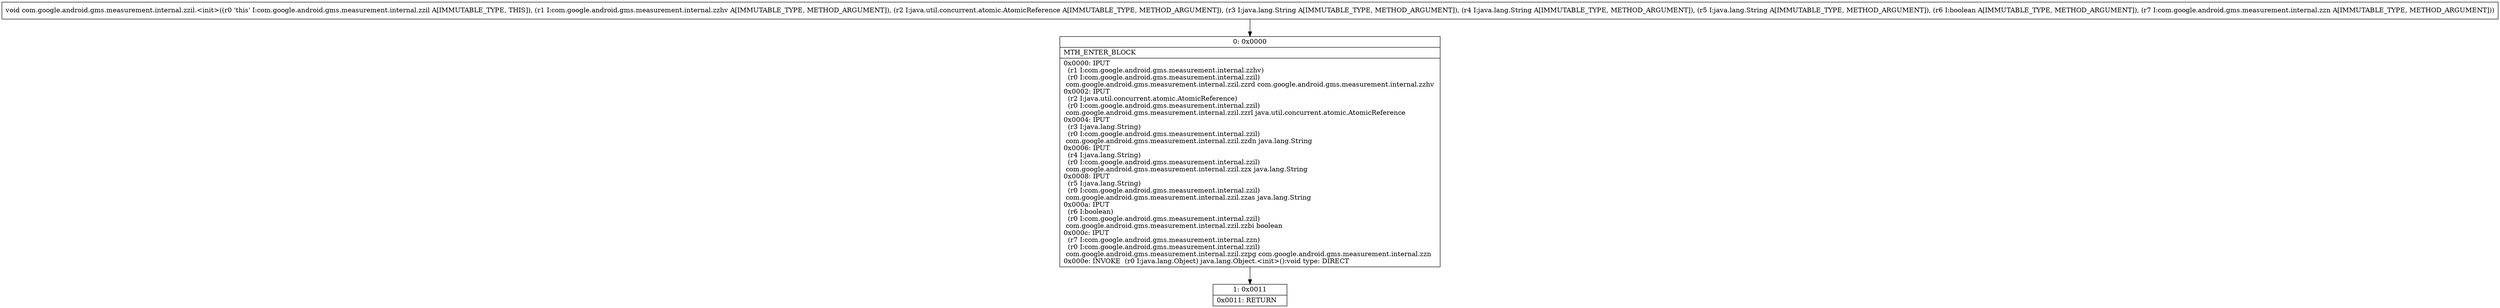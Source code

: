digraph "CFG forcom.google.android.gms.measurement.internal.zzil.\<init\>(Lcom\/google\/android\/gms\/measurement\/internal\/zzhv;Ljava\/util\/concurrent\/atomic\/AtomicReference;Ljava\/lang\/String;Ljava\/lang\/String;Ljava\/lang\/String;ZLcom\/google\/android\/gms\/measurement\/internal\/zzn;)V" {
Node_0 [shape=record,label="{0\:\ 0x0000|MTH_ENTER_BLOCK\l|0x0000: IPUT  \l  (r1 I:com.google.android.gms.measurement.internal.zzhv)\l  (r0 I:com.google.android.gms.measurement.internal.zzil)\l com.google.android.gms.measurement.internal.zzil.zzrd com.google.android.gms.measurement.internal.zzhv \l0x0002: IPUT  \l  (r2 I:java.util.concurrent.atomic.AtomicReference)\l  (r0 I:com.google.android.gms.measurement.internal.zzil)\l com.google.android.gms.measurement.internal.zzil.zzrl java.util.concurrent.atomic.AtomicReference \l0x0004: IPUT  \l  (r3 I:java.lang.String)\l  (r0 I:com.google.android.gms.measurement.internal.zzil)\l com.google.android.gms.measurement.internal.zzil.zzdn java.lang.String \l0x0006: IPUT  \l  (r4 I:java.lang.String)\l  (r0 I:com.google.android.gms.measurement.internal.zzil)\l com.google.android.gms.measurement.internal.zzil.zzx java.lang.String \l0x0008: IPUT  \l  (r5 I:java.lang.String)\l  (r0 I:com.google.android.gms.measurement.internal.zzil)\l com.google.android.gms.measurement.internal.zzil.zzas java.lang.String \l0x000a: IPUT  \l  (r6 I:boolean)\l  (r0 I:com.google.android.gms.measurement.internal.zzil)\l com.google.android.gms.measurement.internal.zzil.zzbi boolean \l0x000c: IPUT  \l  (r7 I:com.google.android.gms.measurement.internal.zzn)\l  (r0 I:com.google.android.gms.measurement.internal.zzil)\l com.google.android.gms.measurement.internal.zzil.zzpg com.google.android.gms.measurement.internal.zzn \l0x000e: INVOKE  (r0 I:java.lang.Object) java.lang.Object.\<init\>():void type: DIRECT \l}"];
Node_1 [shape=record,label="{1\:\ 0x0011|0x0011: RETURN   \l}"];
MethodNode[shape=record,label="{void com.google.android.gms.measurement.internal.zzil.\<init\>((r0 'this' I:com.google.android.gms.measurement.internal.zzil A[IMMUTABLE_TYPE, THIS]), (r1 I:com.google.android.gms.measurement.internal.zzhv A[IMMUTABLE_TYPE, METHOD_ARGUMENT]), (r2 I:java.util.concurrent.atomic.AtomicReference A[IMMUTABLE_TYPE, METHOD_ARGUMENT]), (r3 I:java.lang.String A[IMMUTABLE_TYPE, METHOD_ARGUMENT]), (r4 I:java.lang.String A[IMMUTABLE_TYPE, METHOD_ARGUMENT]), (r5 I:java.lang.String A[IMMUTABLE_TYPE, METHOD_ARGUMENT]), (r6 I:boolean A[IMMUTABLE_TYPE, METHOD_ARGUMENT]), (r7 I:com.google.android.gms.measurement.internal.zzn A[IMMUTABLE_TYPE, METHOD_ARGUMENT])) }"];
MethodNode -> Node_0;
Node_0 -> Node_1;
}

